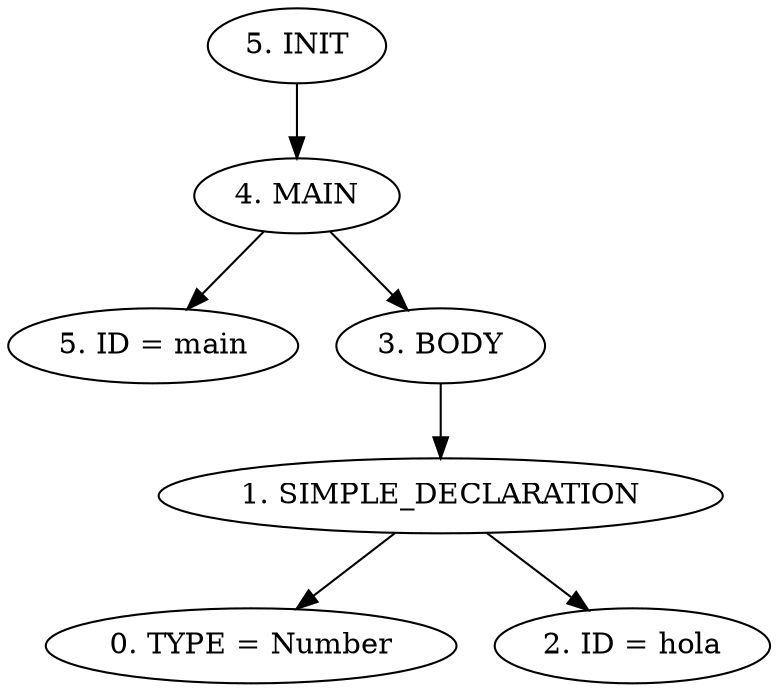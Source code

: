 digraph G {
"5. INIT"->"4. MAIN"
"4. MAIN"->"5. ID = main"
"4. MAIN"->"3. BODY"
"3. BODY"->"1. SIMPLE_DECLARATION"
"1. SIMPLE_DECLARATION"->"0. TYPE = Number"
"1. SIMPLE_DECLARATION"->"2. ID = hola"


}
